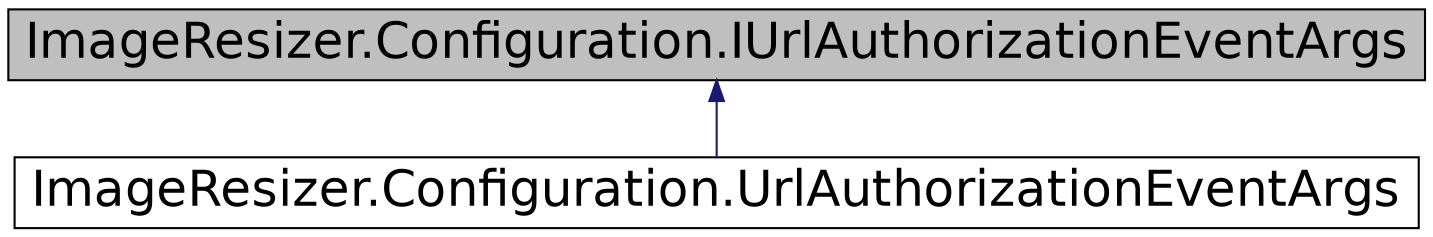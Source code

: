 digraph G
{
  edge [fontname="Helvetica",fontsize="24",labelfontname="Helvetica",labelfontsize="24"];
  node [fontname="Helvetica",fontsize="24",shape=record];
  Node1 [label="ImageResizer.Configuration.IUrlAuthorizationEventArgs",height=0.2,width=0.4,color="black", fillcolor="grey75", style="filled" fontcolor="black"];
  Node1 -> Node2 [dir="back",color="midnightblue",fontsize="24",style="solid",fontname="Helvetica"];
  Node2 [label="ImageResizer.Configuration.UrlAuthorizationEventArgs",height=0.2,width=0.4,color="black", fillcolor="white", style="filled",URL="$class_image_resizer_1_1_configuration_1_1_url_authorization_event_args.html"];
}

